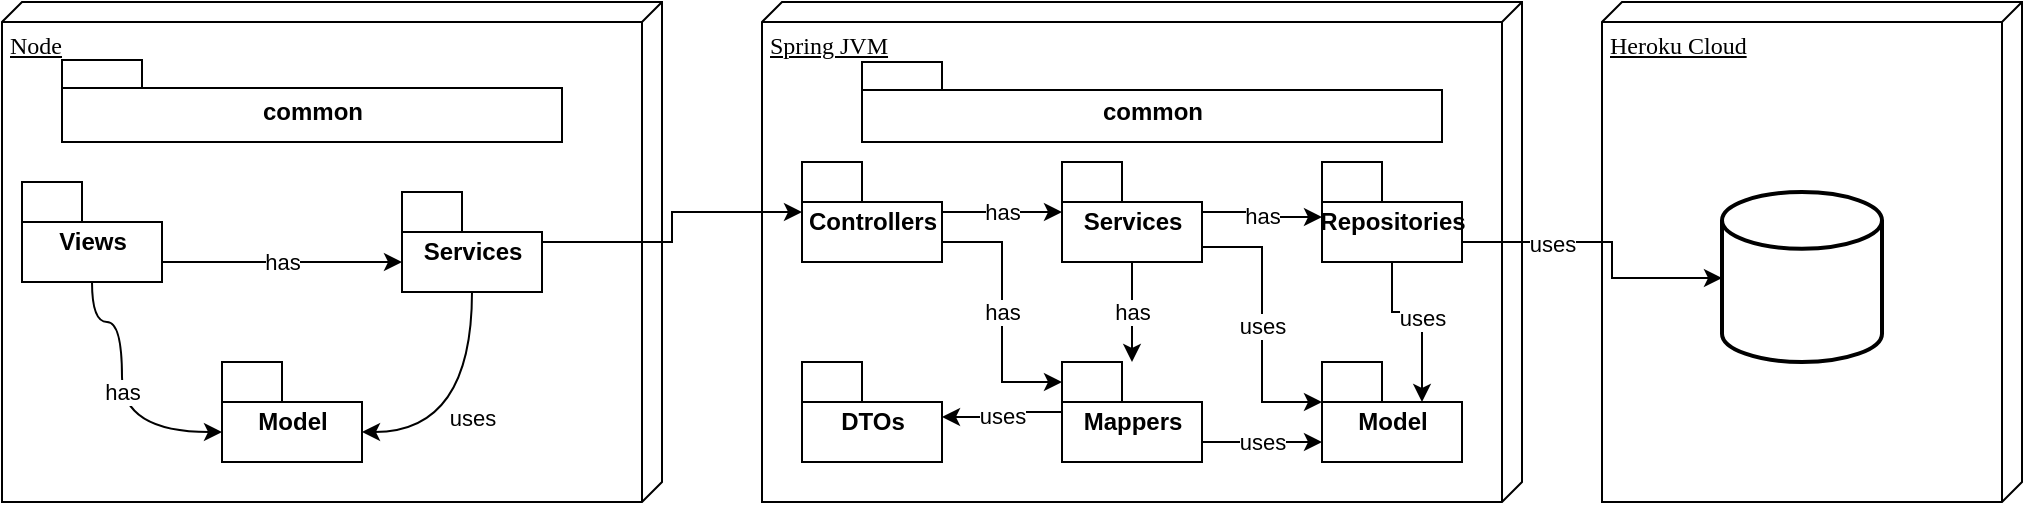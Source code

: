 <mxfile version="20.2.3" type="device"><diagram name="Page-1" id="5f0bae14-7c28-e335-631c-24af17079c00"><mxGraphModel dx="1384" dy="865" grid="1" gridSize="10" guides="1" tooltips="1" connect="1" arrows="1" fold="1" page="1" pageScale="1" pageWidth="1100" pageHeight="850" background="none" math="0" shadow="0"><root><mxCell id="0"/><mxCell id="1" parent="0"/><mxCell id="39150e848f15840c-1" value="Node" style="verticalAlign=top;align=left;spacingTop=8;spacingLeft=2;spacingRight=12;shape=cube;size=10;direction=south;fontStyle=4;html=1;rounded=0;shadow=0;comic=0;labelBackgroundColor=none;strokeWidth=1;fontFamily=Verdana;fontSize=12" parent="1" vertex="1"><mxGeometry x="30" y="160" width="330" height="250" as="geometry"/></mxCell><mxCell id="apW2G-3IXZkllt92jD3C-1" value="Spring JVM" style="verticalAlign=top;align=left;spacingTop=8;spacingLeft=2;spacingRight=12;shape=cube;size=10;direction=south;fontStyle=4;html=1;rounded=0;shadow=0;comic=0;labelBackgroundColor=none;strokeWidth=1;fontFamily=Verdana;fontSize=12" vertex="1" parent="1"><mxGeometry x="410" y="160" width="380" height="250" as="geometry"/></mxCell><mxCell id="apW2G-3IXZkllt92jD3C-2" value="Heroku Cloud" style="verticalAlign=top;align=left;spacingTop=8;spacingLeft=2;spacingRight=12;shape=cube;size=10;direction=south;fontStyle=4;html=1;rounded=0;shadow=0;comic=0;labelBackgroundColor=none;strokeWidth=1;fontFamily=Verdana;fontSize=12" vertex="1" parent="1"><mxGeometry x="830" y="160" width="210" height="250" as="geometry"/></mxCell><mxCell id="apW2G-3IXZkllt92jD3C-9" value="has" style="edgeStyle=orthogonalEdgeStyle;rounded=0;orthogonalLoop=1;jettySize=auto;html=1;entryX=0;entryY=0;entryDx=0;entryDy=35;entryPerimeter=0;" edge="1" parent="1" source="apW2G-3IXZkllt92jD3C-6" target="apW2G-3IXZkllt92jD3C-8"><mxGeometry relative="1" as="geometry"><Array as="points"><mxPoint x="150" y="290"/><mxPoint x="150" y="290"/></Array></mxGeometry></mxCell><mxCell id="apW2G-3IXZkllt92jD3C-31" value="has" style="edgeStyle=orthogonalEdgeStyle;rounded=0;orthogonalLoop=1;jettySize=auto;html=1;entryX=0;entryY=0;entryDx=0;entryDy=35;entryPerimeter=0;curved=1;" edge="1" parent="1" source="apW2G-3IXZkllt92jD3C-6" target="apW2G-3IXZkllt92jD3C-7"><mxGeometry relative="1" as="geometry"><Array as="points"><mxPoint x="75" y="320"/><mxPoint x="90" y="320"/><mxPoint x="90" y="375"/></Array></mxGeometry></mxCell><mxCell id="apW2G-3IXZkllt92jD3C-6" value="Views" style="shape=folder;fontStyle=1;spacingTop=10;tabWidth=30;tabHeight=20;tabPosition=left;html=1;" vertex="1" parent="1"><mxGeometry x="40" y="250" width="70" height="50" as="geometry"/></mxCell><mxCell id="apW2G-3IXZkllt92jD3C-7" value="Model" style="shape=folder;fontStyle=1;spacingTop=10;tabWidth=30;tabHeight=20;tabPosition=left;html=1;" vertex="1" parent="1"><mxGeometry x="140" y="340" width="70" height="50" as="geometry"/></mxCell><mxCell id="apW2G-3IXZkllt92jD3C-17" style="edgeStyle=orthogonalEdgeStyle;rounded=0;orthogonalLoop=1;jettySize=auto;html=1;" edge="1" parent="1" source="apW2G-3IXZkllt92jD3C-8" target="apW2G-3IXZkllt92jD3C-11"><mxGeometry relative="1" as="geometry"/></mxCell><mxCell id="apW2G-3IXZkllt92jD3C-32" value="uses" style="edgeStyle=orthogonalEdgeStyle;rounded=0;orthogonalLoop=1;jettySize=auto;html=1;entryX=0;entryY=0;entryDx=70;entryDy=35;entryPerimeter=0;curved=1;exitX=0.5;exitY=1;exitDx=0;exitDy=0;exitPerimeter=0;" edge="1" parent="1" source="apW2G-3IXZkllt92jD3C-8" target="apW2G-3IXZkllt92jD3C-7"><mxGeometry relative="1" as="geometry"/></mxCell><mxCell id="apW2G-3IXZkllt92jD3C-8" value="Services" style="shape=folder;fontStyle=1;spacingTop=10;tabWidth=30;tabHeight=20;tabPosition=left;html=1;" vertex="1" parent="1"><mxGeometry x="230" y="255" width="70" height="50" as="geometry"/></mxCell><mxCell id="apW2G-3IXZkllt92jD3C-19" value="has" style="edgeStyle=orthogonalEdgeStyle;rounded=0;orthogonalLoop=1;jettySize=auto;html=1;" edge="1" parent="1" source="apW2G-3IXZkllt92jD3C-11" target="apW2G-3IXZkllt92jD3C-12"><mxGeometry relative="1" as="geometry"/></mxCell><mxCell id="apW2G-3IXZkllt92jD3C-24" value="has" style="edgeStyle=orthogonalEdgeStyle;rounded=0;orthogonalLoop=1;jettySize=auto;html=1;" edge="1" parent="1" source="apW2G-3IXZkllt92jD3C-11"><mxGeometry relative="1" as="geometry"><mxPoint x="560" y="350" as="targetPoint"/><Array as="points"><mxPoint x="530" y="280"/><mxPoint x="530" y="350"/></Array></mxGeometry></mxCell><mxCell id="apW2G-3IXZkllt92jD3C-11" value="Controllers" style="shape=folder;fontStyle=1;spacingTop=10;tabWidth=30;tabHeight=20;tabPosition=left;html=1;" vertex="1" parent="1"><mxGeometry x="430" y="240" width="70" height="50" as="geometry"/></mxCell><mxCell id="apW2G-3IXZkllt92jD3C-20" value="has" style="edgeStyle=orthogonalEdgeStyle;rounded=0;orthogonalLoop=1;jettySize=auto;html=1;entryX=0;entryY=0;entryDx=0;entryDy=27.5;entryPerimeter=0;" edge="1" parent="1" source="apW2G-3IXZkllt92jD3C-12" target="apW2G-3IXZkllt92jD3C-13"><mxGeometry relative="1" as="geometry"/></mxCell><mxCell id="apW2G-3IXZkllt92jD3C-21" value="has" style="edgeStyle=orthogonalEdgeStyle;rounded=0;orthogonalLoop=1;jettySize=auto;html=1;" edge="1" parent="1" source="apW2G-3IXZkllt92jD3C-12" target="apW2G-3IXZkllt92jD3C-15"><mxGeometry relative="1" as="geometry"/></mxCell><mxCell id="apW2G-3IXZkllt92jD3C-22" value="uses" style="edgeStyle=orthogonalEdgeStyle;rounded=0;orthogonalLoop=1;jettySize=auto;html=1;entryX=0;entryY=0;entryDx=0;entryDy=20;entryPerimeter=0;exitX=0;exitY=0;exitDx=70;exitDy=42.5;exitPerimeter=0;" edge="1" parent="1" source="apW2G-3IXZkllt92jD3C-12" target="apW2G-3IXZkllt92jD3C-14"><mxGeometry relative="1" as="geometry"><Array as="points"><mxPoint x="660" y="282"/><mxPoint x="660" y="360"/></Array></mxGeometry></mxCell><mxCell id="apW2G-3IXZkllt92jD3C-12" value="Services" style="shape=folder;fontStyle=1;spacingTop=10;tabWidth=30;tabHeight=20;tabPosition=left;html=1;" vertex="1" parent="1"><mxGeometry x="560" y="240" width="70" height="50" as="geometry"/></mxCell><mxCell id="apW2G-3IXZkllt92jD3C-23" value="uses" style="edgeStyle=orthogonalEdgeStyle;rounded=0;orthogonalLoop=1;jettySize=auto;html=1;entryX=0;entryY=0;entryDx=50;entryDy=20;entryPerimeter=0;" edge="1" parent="1" source="apW2G-3IXZkllt92jD3C-13" target="apW2G-3IXZkllt92jD3C-14"><mxGeometry relative="1" as="geometry"><Array as="points"><mxPoint x="725" y="315"/><mxPoint x="740" y="315"/></Array></mxGeometry></mxCell><mxCell id="apW2G-3IXZkllt92jD3C-27" style="edgeStyle=orthogonalEdgeStyle;rounded=0;orthogonalLoop=1;jettySize=auto;html=1;" edge="1" parent="1" source="apW2G-3IXZkllt92jD3C-13" target="apW2G-3IXZkllt92jD3C-26"><mxGeometry relative="1" as="geometry"><Array as="points"><mxPoint x="835" y="280"/><mxPoint x="835" y="298"/></Array></mxGeometry></mxCell><mxCell id="apW2G-3IXZkllt92jD3C-33" value="uses" style="edgeLabel;html=1;align=center;verticalAlign=middle;resizable=0;points=[];" vertex="1" connectable="0" parent="apW2G-3IXZkllt92jD3C-27"><mxGeometry x="-0.4" y="-1" relative="1" as="geometry"><mxPoint as="offset"/></mxGeometry></mxCell><mxCell id="apW2G-3IXZkllt92jD3C-13" value="Repositories" style="shape=folder;fontStyle=1;spacingTop=10;tabWidth=30;tabHeight=20;tabPosition=left;html=1;" vertex="1" parent="1"><mxGeometry x="690" y="240" width="70" height="50" as="geometry"/></mxCell><mxCell id="apW2G-3IXZkllt92jD3C-14" value="Model" style="shape=folder;fontStyle=1;spacingTop=10;tabWidth=30;tabHeight=20;tabPosition=left;html=1;" vertex="1" parent="1"><mxGeometry x="690" y="340" width="70" height="50" as="geometry"/></mxCell><mxCell id="apW2G-3IXZkllt92jD3C-25" value="uses" style="edgeStyle=orthogonalEdgeStyle;rounded=0;orthogonalLoop=1;jettySize=auto;html=1;entryX=0;entryY=0;entryDx=70;entryDy=27.5;entryPerimeter=0;" edge="1" parent="1" source="apW2G-3IXZkllt92jD3C-15" target="apW2G-3IXZkllt92jD3C-16"><mxGeometry relative="1" as="geometry"/></mxCell><mxCell id="apW2G-3IXZkllt92jD3C-30" value="uses" style="edgeStyle=orthogonalEdgeStyle;rounded=0;orthogonalLoop=1;jettySize=auto;html=1;" edge="1" parent="1" source="apW2G-3IXZkllt92jD3C-15" target="apW2G-3IXZkllt92jD3C-14"><mxGeometry relative="1" as="geometry"><Array as="points"><mxPoint x="660" y="380"/><mxPoint x="660" y="380"/></Array></mxGeometry></mxCell><mxCell id="apW2G-3IXZkllt92jD3C-15" value="Mappers" style="shape=folder;fontStyle=1;spacingTop=10;tabWidth=30;tabHeight=20;tabPosition=left;html=1;" vertex="1" parent="1"><mxGeometry x="560" y="340" width="70" height="50" as="geometry"/></mxCell><mxCell id="apW2G-3IXZkllt92jD3C-16" value="DTOs" style="shape=folder;fontStyle=1;spacingTop=10;tabWidth=30;tabHeight=20;tabPosition=left;html=1;" vertex="1" parent="1"><mxGeometry x="430" y="340" width="70" height="50" as="geometry"/></mxCell><mxCell id="apW2G-3IXZkllt92jD3C-26" value="" style="strokeWidth=2;html=1;shape=mxgraph.flowchart.database;whiteSpace=wrap;" vertex="1" parent="1"><mxGeometry x="890" y="255" width="80" height="85" as="geometry"/></mxCell><mxCell id="apW2G-3IXZkllt92jD3C-28" value="common" style="shape=folder;fontStyle=1;spacingTop=10;tabWidth=40;tabHeight=14;tabPosition=left;html=1;" vertex="1" parent="1"><mxGeometry x="60" y="189" width="250" height="41" as="geometry"/></mxCell><mxCell id="apW2G-3IXZkllt92jD3C-29" value="common" style="shape=folder;fontStyle=1;spacingTop=10;tabWidth=40;tabHeight=14;tabPosition=left;html=1;" vertex="1" parent="1"><mxGeometry x="460" y="190" width="290" height="40" as="geometry"/></mxCell></root></mxGraphModel></diagram></mxfile>